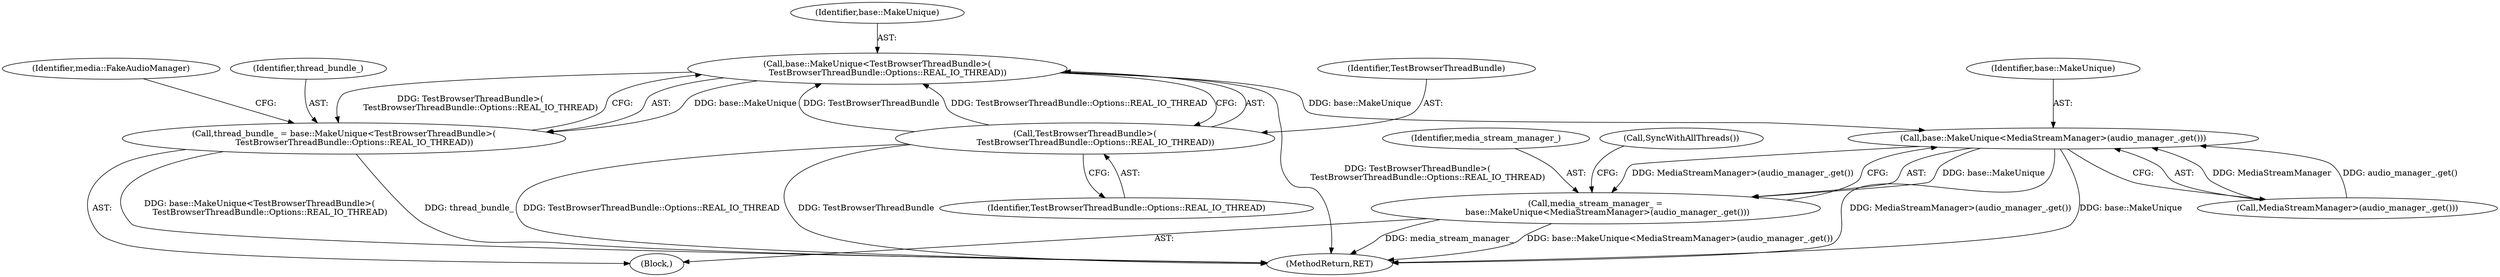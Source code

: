 digraph "0_Chrome_04ff52bb66284467ccb43d90800013b89ee8db75_2@API" {
"1000106" [label="(Call,base::MakeUnique<TestBrowserThreadBundle>(\n        TestBrowserThreadBundle::Options::REAL_IO_THREAD))"];
"1000108" [label="(Call,TestBrowserThreadBundle>(\n        TestBrowserThreadBundle::Options::REAL_IO_THREAD))"];
"1000104" [label="(Call,thread_bundle_ = base::MakeUnique<TestBrowserThreadBundle>(\n        TestBrowserThreadBundle::Options::REAL_IO_THREAD))"];
"1000120" [label="(Call,base::MakeUnique<MediaStreamManager>(audio_manager_.get()))"];
"1000118" [label="(Call,media_stream_manager_ =\n         base::MakeUnique<MediaStreamManager>(audio_manager_.get()))"];
"1000120" [label="(Call,base::MakeUnique<MediaStreamManager>(audio_manager_.get()))"];
"1000109" [label="(Identifier,TestBrowserThreadBundle)"];
"1000101" [label="(Block,)"];
"1000113" [label="(Identifier,media::FakeAudioManager)"];
"1000118" [label="(Call,media_stream_manager_ =\n         base::MakeUnique<MediaStreamManager>(audio_manager_.get()))"];
"1000110" [label="(Identifier,TestBrowserThreadBundle::Options::REAL_IO_THREAD)"];
"1000121" [label="(Identifier,base::MakeUnique)"];
"1000108" [label="(Call,TestBrowserThreadBundle>(\n        TestBrowserThreadBundle::Options::REAL_IO_THREAD))"];
"1000126" [label="(MethodReturn,RET)"];
"1000104" [label="(Call,thread_bundle_ = base::MakeUnique<TestBrowserThreadBundle>(\n        TestBrowserThreadBundle::Options::REAL_IO_THREAD))"];
"1000119" [label="(Identifier,media_stream_manager_)"];
"1000105" [label="(Identifier,thread_bundle_)"];
"1000125" [label="(Call,SyncWithAllThreads())"];
"1000106" [label="(Call,base::MakeUnique<TestBrowserThreadBundle>(\n        TestBrowserThreadBundle::Options::REAL_IO_THREAD))"];
"1000122" [label="(Call,MediaStreamManager>(audio_manager_.get()))"];
"1000107" [label="(Identifier,base::MakeUnique)"];
"1000106" -> "1000104"  [label="AST: "];
"1000106" -> "1000108"  [label="CFG: "];
"1000107" -> "1000106"  [label="AST: "];
"1000108" -> "1000106"  [label="AST: "];
"1000104" -> "1000106"  [label="CFG: "];
"1000106" -> "1000126"  [label="DDG: TestBrowserThreadBundle>(\n        TestBrowserThreadBundle::Options::REAL_IO_THREAD)"];
"1000106" -> "1000104"  [label="DDG: base::MakeUnique"];
"1000106" -> "1000104"  [label="DDG: TestBrowserThreadBundle>(\n        TestBrowserThreadBundle::Options::REAL_IO_THREAD)"];
"1000108" -> "1000106"  [label="DDG: TestBrowserThreadBundle"];
"1000108" -> "1000106"  [label="DDG: TestBrowserThreadBundle::Options::REAL_IO_THREAD"];
"1000106" -> "1000120"  [label="DDG: base::MakeUnique"];
"1000108" -> "1000110"  [label="CFG: "];
"1000109" -> "1000108"  [label="AST: "];
"1000110" -> "1000108"  [label="AST: "];
"1000108" -> "1000126"  [label="DDG: TestBrowserThreadBundle::Options::REAL_IO_THREAD"];
"1000108" -> "1000126"  [label="DDG: TestBrowserThreadBundle"];
"1000104" -> "1000101"  [label="AST: "];
"1000105" -> "1000104"  [label="AST: "];
"1000113" -> "1000104"  [label="CFG: "];
"1000104" -> "1000126"  [label="DDG: thread_bundle_"];
"1000104" -> "1000126"  [label="DDG: base::MakeUnique<TestBrowserThreadBundle>(\n        TestBrowserThreadBundle::Options::REAL_IO_THREAD)"];
"1000120" -> "1000118"  [label="AST: "];
"1000120" -> "1000122"  [label="CFG: "];
"1000121" -> "1000120"  [label="AST: "];
"1000122" -> "1000120"  [label="AST: "];
"1000118" -> "1000120"  [label="CFG: "];
"1000120" -> "1000126"  [label="DDG: MediaStreamManager>(audio_manager_.get())"];
"1000120" -> "1000126"  [label="DDG: base::MakeUnique"];
"1000120" -> "1000118"  [label="DDG: base::MakeUnique"];
"1000120" -> "1000118"  [label="DDG: MediaStreamManager>(audio_manager_.get())"];
"1000122" -> "1000120"  [label="DDG: MediaStreamManager"];
"1000122" -> "1000120"  [label="DDG: audio_manager_.get()"];
"1000118" -> "1000101"  [label="AST: "];
"1000119" -> "1000118"  [label="AST: "];
"1000125" -> "1000118"  [label="CFG: "];
"1000118" -> "1000126"  [label="DDG: media_stream_manager_"];
"1000118" -> "1000126"  [label="DDG: base::MakeUnique<MediaStreamManager>(audio_manager_.get())"];
}
